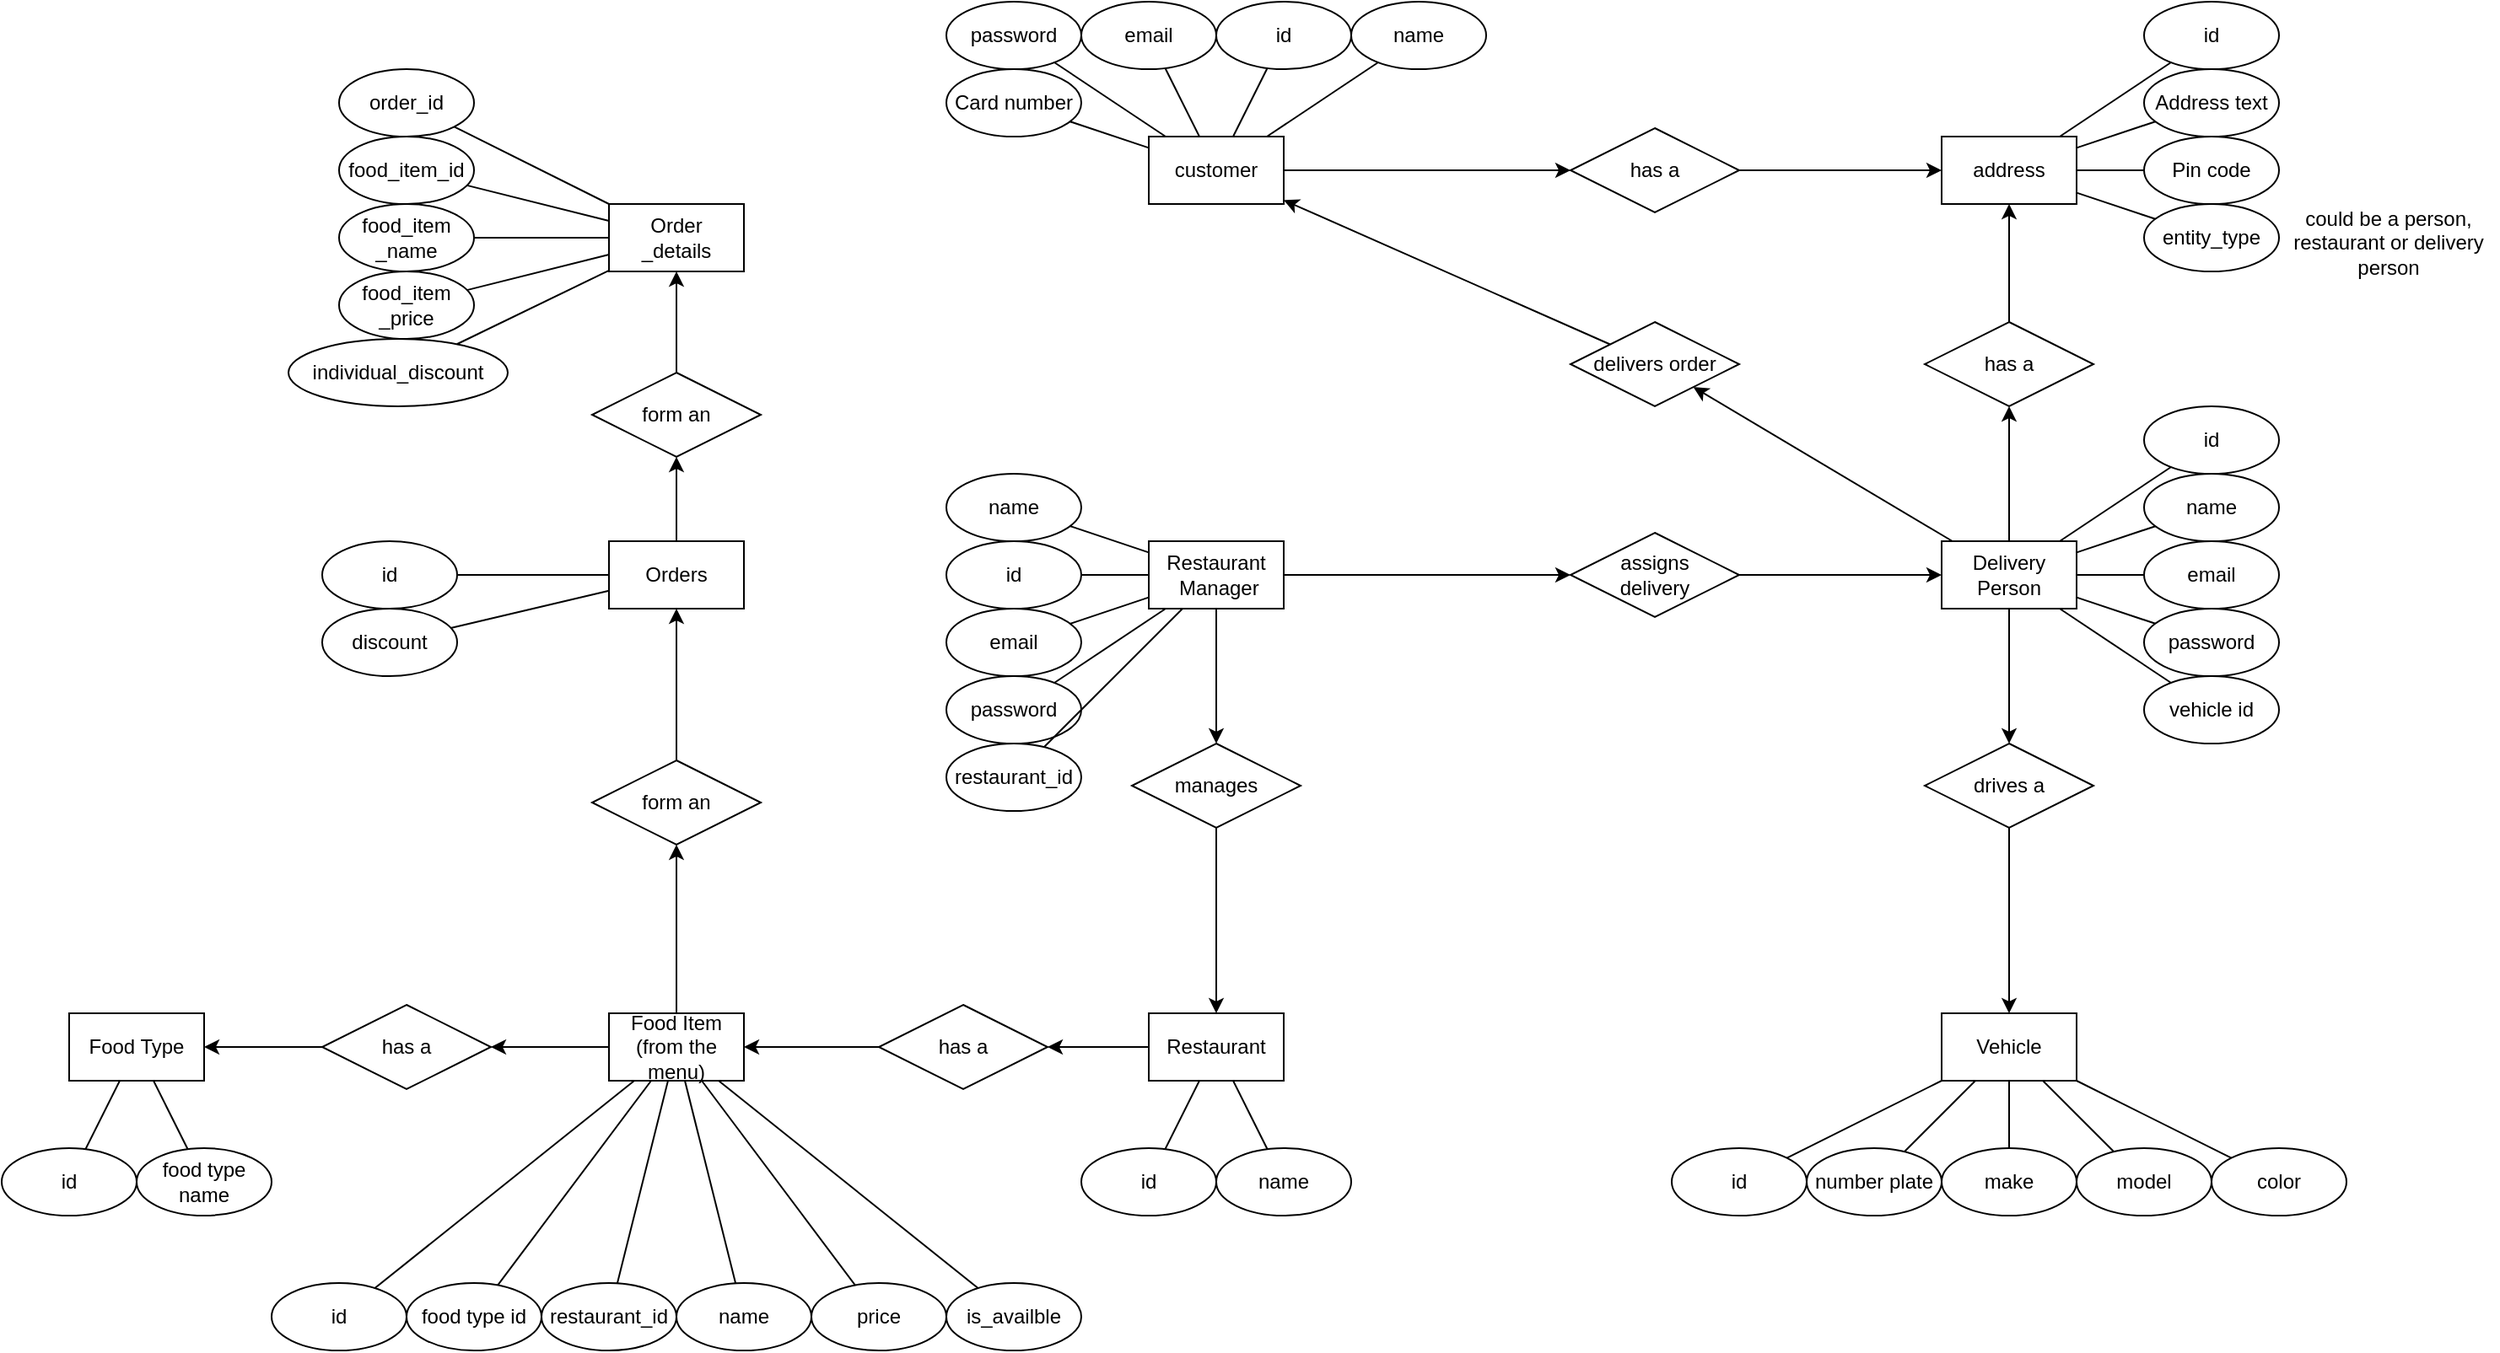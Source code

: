 <mxfile version="15.9.5" type="github">
  <diagram id="fd4n77I02KMqg5OLKuqp" name="Page-1">
    <mxGraphModel dx="2737" dy="975" grid="1" gridSize="10" guides="1" tooltips="1" connect="1" arrows="1" fold="1" page="1" pageScale="1" pageWidth="850" pageHeight="1100" math="0" shadow="0">
      <root>
        <mxCell id="0" />
        <mxCell id="1" parent="0" />
        <mxCell id="MphkFnUnFCBE37njWN6I-1" value="customer" style="rounded=0;whiteSpace=wrap;html=1;" vertex="1" parent="1">
          <mxGeometry x="160" y="80" width="80" height="40" as="geometry" />
        </mxCell>
        <mxCell id="MphkFnUnFCBE37njWN6I-2" value="id" style="ellipse;whiteSpace=wrap;html=1;" vertex="1" parent="1">
          <mxGeometry x="200" width="80" height="40" as="geometry" />
        </mxCell>
        <mxCell id="MphkFnUnFCBE37njWN6I-3" value="email" style="ellipse;whiteSpace=wrap;html=1;" vertex="1" parent="1">
          <mxGeometry x="120" width="80" height="40" as="geometry" />
        </mxCell>
        <mxCell id="MphkFnUnFCBE37njWN6I-4" value="password" style="ellipse;whiteSpace=wrap;html=1;" vertex="1" parent="1">
          <mxGeometry x="40" width="80" height="40" as="geometry" />
        </mxCell>
        <mxCell id="MphkFnUnFCBE37njWN6I-5" value="name" style="ellipse;whiteSpace=wrap;html=1;" vertex="1" parent="1">
          <mxGeometry x="280" width="80" height="40" as="geometry" />
        </mxCell>
        <mxCell id="MphkFnUnFCBE37njWN6I-6" value="address" style="rounded=0;whiteSpace=wrap;html=1;" vertex="1" parent="1">
          <mxGeometry x="630" y="80" width="80" height="40" as="geometry" />
        </mxCell>
        <mxCell id="MphkFnUnFCBE37njWN6I-7" value="" style="endArrow=none;html=1;rounded=0;" edge="1" parent="1" source="MphkFnUnFCBE37njWN6I-4" target="MphkFnUnFCBE37njWN6I-1">
          <mxGeometry width="50" height="50" relative="1" as="geometry">
            <mxPoint x="400" y="250" as="sourcePoint" />
            <mxPoint x="450" y="200" as="targetPoint" />
          </mxGeometry>
        </mxCell>
        <mxCell id="MphkFnUnFCBE37njWN6I-8" value="" style="endArrow=none;html=1;rounded=0;" edge="1" parent="1" source="MphkFnUnFCBE37njWN6I-3" target="MphkFnUnFCBE37njWN6I-1">
          <mxGeometry width="50" height="50" relative="1" as="geometry">
            <mxPoint x="130" y="110" as="sourcePoint" />
            <mxPoint x="170" y="110" as="targetPoint" />
          </mxGeometry>
        </mxCell>
        <mxCell id="MphkFnUnFCBE37njWN6I-9" value="" style="endArrow=none;html=1;rounded=0;" edge="1" parent="1" source="MphkFnUnFCBE37njWN6I-2" target="MphkFnUnFCBE37njWN6I-1">
          <mxGeometry width="50" height="50" relative="1" as="geometry">
            <mxPoint x="123.538" y="80.9" as="sourcePoint" />
            <mxPoint x="170" y="96.667" as="targetPoint" />
          </mxGeometry>
        </mxCell>
        <mxCell id="MphkFnUnFCBE37njWN6I-10" value="" style="endArrow=none;html=1;rounded=0;" edge="1" parent="1" source="MphkFnUnFCBE37njWN6I-5" target="MphkFnUnFCBE37njWN6I-1">
          <mxGeometry width="50" height="50" relative="1" as="geometry">
            <mxPoint x="114.0" y="46.0" as="sourcePoint" />
            <mxPoint x="180" y="90" as="targetPoint" />
          </mxGeometry>
        </mxCell>
        <mxCell id="MphkFnUnFCBE37njWN6I-11" value="" style="endArrow=classic;html=1;rounded=0;endFill=1;" edge="1" parent="1" source="MphkFnUnFCBE37njWN6I-1" target="MphkFnUnFCBE37njWN6I-12">
          <mxGeometry width="50" height="50" relative="1" as="geometry">
            <mxPoint x="400" y="250" as="sourcePoint" />
            <mxPoint x="450" y="200" as="targetPoint" />
          </mxGeometry>
        </mxCell>
        <mxCell id="MphkFnUnFCBE37njWN6I-12" value="has a" style="shape=rhombus;perimeter=rhombusPerimeter;whiteSpace=wrap;html=1;align=center;" vertex="1" parent="1">
          <mxGeometry x="410" y="75" width="100" height="50" as="geometry" />
        </mxCell>
        <mxCell id="MphkFnUnFCBE37njWN6I-13" value="" style="endArrow=classic;html=1;rounded=0;endFill=1;" edge="1" parent="1" source="MphkFnUnFCBE37njWN6I-12" target="MphkFnUnFCBE37njWN6I-6">
          <mxGeometry relative="1" as="geometry">
            <mxPoint x="440" y="230" as="sourcePoint" />
            <mxPoint x="600" y="230" as="targetPoint" />
          </mxGeometry>
        </mxCell>
        <mxCell id="MphkFnUnFCBE37njWN6I-14" value="id" style="ellipse;whiteSpace=wrap;html=1;align=center;" vertex="1" parent="1">
          <mxGeometry x="750" width="80" height="40" as="geometry" />
        </mxCell>
        <mxCell id="MphkFnUnFCBE37njWN6I-16" value="Address text" style="ellipse;whiteSpace=wrap;html=1;align=center;" vertex="1" parent="1">
          <mxGeometry x="750" y="40" width="80" height="40" as="geometry" />
        </mxCell>
        <mxCell id="MphkFnUnFCBE37njWN6I-17" value="Pin code" style="ellipse;whiteSpace=wrap;html=1;align=center;" vertex="1" parent="1">
          <mxGeometry x="750" y="80" width="80" height="40" as="geometry" />
        </mxCell>
        <mxCell id="MphkFnUnFCBE37njWN6I-19" value="Card number" style="ellipse;whiteSpace=wrap;html=1;align=center;" vertex="1" parent="1">
          <mxGeometry x="40" y="40" width="80" height="40" as="geometry" />
        </mxCell>
        <mxCell id="MphkFnUnFCBE37njWN6I-20" value="" style="endArrow=none;html=1;rounded=0;" edge="1" parent="1" source="MphkFnUnFCBE37njWN6I-6" target="MphkFnUnFCBE37njWN6I-14">
          <mxGeometry relative="1" as="geometry">
            <mxPoint x="560" y="200" as="sourcePoint" />
            <mxPoint x="720" y="200" as="targetPoint" />
          </mxGeometry>
        </mxCell>
        <mxCell id="MphkFnUnFCBE37njWN6I-22" value="" style="endArrow=none;html=1;rounded=0;" edge="1" parent="1" source="MphkFnUnFCBE37njWN6I-6" target="MphkFnUnFCBE37njWN6I-16">
          <mxGeometry relative="1" as="geometry">
            <mxPoint x="700" y="100" as="sourcePoint" />
            <mxPoint x="720.299" y="59.403" as="targetPoint" />
          </mxGeometry>
        </mxCell>
        <mxCell id="MphkFnUnFCBE37njWN6I-23" value="" style="endArrow=none;html=1;rounded=0;" edge="1" parent="1" source="MphkFnUnFCBE37njWN6I-6" target="MphkFnUnFCBE37njWN6I-17">
          <mxGeometry relative="1" as="geometry">
            <mxPoint x="710" y="110" as="sourcePoint" />
            <mxPoint x="730.299" y="69.403" as="targetPoint" />
          </mxGeometry>
        </mxCell>
        <mxCell id="MphkFnUnFCBE37njWN6I-25" value="" style="endArrow=none;html=1;rounded=0;" edge="1" parent="1" source="MphkFnUnFCBE37njWN6I-1" target="MphkFnUnFCBE37njWN6I-19">
          <mxGeometry relative="1" as="geometry">
            <mxPoint x="350" y="140" as="sourcePoint" />
            <mxPoint x="510" y="140" as="targetPoint" />
          </mxGeometry>
        </mxCell>
        <mxCell id="MphkFnUnFCBE37njWN6I-26" value="&lt;div&gt;Restaurant&lt;/div&gt;&amp;nbsp;Manager" style="rounded=0;whiteSpace=wrap;html=1;" vertex="1" parent="1">
          <mxGeometry x="160" y="320" width="80" height="40" as="geometry" />
        </mxCell>
        <mxCell id="MphkFnUnFCBE37njWN6I-28" value="Delivery Person" style="rounded=0;whiteSpace=wrap;html=1;" vertex="1" parent="1">
          <mxGeometry x="630" y="320" width="80" height="40" as="geometry" />
        </mxCell>
        <mxCell id="MphkFnUnFCBE37njWN6I-29" value="" style="endArrow=classic;html=1;rounded=0;endFill=1;" edge="1" parent="1" target="MphkFnUnFCBE37njWN6I-30" source="MphkFnUnFCBE37njWN6I-26">
          <mxGeometry width="50" height="50" relative="1" as="geometry">
            <mxPoint x="240" y="290" as="sourcePoint" />
            <mxPoint x="450" y="390" as="targetPoint" />
          </mxGeometry>
        </mxCell>
        <mxCell id="MphkFnUnFCBE37njWN6I-30" value="&lt;div&gt;assigns&lt;/div&gt;&lt;div&gt;delivery&lt;/div&gt;" style="shape=rhombus;perimeter=rhombusPerimeter;whiteSpace=wrap;html=1;align=center;" vertex="1" parent="1">
          <mxGeometry x="410" y="315" width="100" height="50" as="geometry" />
        </mxCell>
        <mxCell id="MphkFnUnFCBE37njWN6I-31" value="" style="endArrow=classic;html=1;rounded=0;endFill=1;" edge="1" parent="1" source="MphkFnUnFCBE37njWN6I-30" target="MphkFnUnFCBE37njWN6I-28">
          <mxGeometry relative="1" as="geometry">
            <mxPoint x="440" y="420" as="sourcePoint" />
            <mxPoint x="580" y="290" as="targetPoint" />
          </mxGeometry>
        </mxCell>
        <mxCell id="MphkFnUnFCBE37njWN6I-32" value="" style="endArrow=none;html=1;rounded=0;startArrow=classic;startFill=1;" edge="1" parent="1" target="MphkFnUnFCBE37njWN6I-33" source="MphkFnUnFCBE37njWN6I-1">
          <mxGeometry width="50" height="50" relative="1" as="geometry">
            <mxPoint x="240" y="175" as="sourcePoint" />
            <mxPoint x="450" y="275" as="targetPoint" />
          </mxGeometry>
        </mxCell>
        <mxCell id="MphkFnUnFCBE37njWN6I-33" value="delivers order" style="shape=rhombus;perimeter=rhombusPerimeter;whiteSpace=wrap;html=1;align=center;" vertex="1" parent="1">
          <mxGeometry x="410" y="190" width="100" height="50" as="geometry" />
        </mxCell>
        <mxCell id="MphkFnUnFCBE37njWN6I-34" value="" style="endArrow=none;html=1;rounded=0;startArrow=classic;startFill=1;" edge="1" parent="1" source="MphkFnUnFCBE37njWN6I-33" target="MphkFnUnFCBE37njWN6I-28">
          <mxGeometry relative="1" as="geometry">
            <mxPoint x="440" y="335" as="sourcePoint" />
            <mxPoint x="580" y="205" as="targetPoint" />
          </mxGeometry>
        </mxCell>
        <mxCell id="MphkFnUnFCBE37njWN6I-35" value="id" style="ellipse;whiteSpace=wrap;html=1;align=center;" vertex="1" parent="1">
          <mxGeometry x="750" y="240" width="80" height="40" as="geometry" />
        </mxCell>
        <mxCell id="MphkFnUnFCBE37njWN6I-36" value="name" style="ellipse;whiteSpace=wrap;html=1;align=center;" vertex="1" parent="1">
          <mxGeometry x="750" y="280" width="80" height="40" as="geometry" />
        </mxCell>
        <mxCell id="MphkFnUnFCBE37njWN6I-39" value="" style="endArrow=none;html=1;rounded=0;" edge="1" parent="1" source="MphkFnUnFCBE37njWN6I-28" target="MphkFnUnFCBE37njWN6I-35">
          <mxGeometry relative="1" as="geometry">
            <mxPoint x="580" y="220" as="sourcePoint" />
            <mxPoint x="740" y="220" as="targetPoint" />
          </mxGeometry>
        </mxCell>
        <mxCell id="MphkFnUnFCBE37njWN6I-40" value="" style="endArrow=none;html=1;rounded=0;" edge="1" parent="1" source="MphkFnUnFCBE37njWN6I-28" target="MphkFnUnFCBE37njWN6I-36">
          <mxGeometry relative="1" as="geometry">
            <mxPoint x="720" y="333.333" as="sourcePoint" />
            <mxPoint x="765.449" y="320.077" as="targetPoint" />
          </mxGeometry>
        </mxCell>
        <mxCell id="MphkFnUnFCBE37njWN6I-42" value="email" style="ellipse;whiteSpace=wrap;html=1;align=center;" vertex="1" parent="1">
          <mxGeometry x="750" y="320" width="80" height="40" as="geometry" />
        </mxCell>
        <mxCell id="MphkFnUnFCBE37njWN6I-43" value="password" style="ellipse;whiteSpace=wrap;html=1;align=center;" vertex="1" parent="1">
          <mxGeometry x="750" y="360" width="80" height="40" as="geometry" />
        </mxCell>
        <mxCell id="MphkFnUnFCBE37njWN6I-44" value="vehicle id" style="ellipse;whiteSpace=wrap;html=1;align=center;" vertex="1" parent="1">
          <mxGeometry x="750" y="400" width="80" height="40" as="geometry" />
        </mxCell>
        <mxCell id="MphkFnUnFCBE37njWN6I-45" value="" style="endArrow=none;html=1;rounded=0;" edge="1" parent="1" source="MphkFnUnFCBE37njWN6I-28" target="MphkFnUnFCBE37njWN6I-42">
          <mxGeometry relative="1" as="geometry">
            <mxPoint x="660" y="360" as="sourcePoint" />
            <mxPoint x="820" y="360" as="targetPoint" />
          </mxGeometry>
        </mxCell>
        <mxCell id="MphkFnUnFCBE37njWN6I-46" value="" style="endArrow=none;html=1;rounded=0;" edge="1" parent="1" source="MphkFnUnFCBE37njWN6I-28" target="MphkFnUnFCBE37njWN6I-43">
          <mxGeometry relative="1" as="geometry">
            <mxPoint x="660" y="360" as="sourcePoint" />
            <mxPoint x="820" y="360" as="targetPoint" />
          </mxGeometry>
        </mxCell>
        <mxCell id="MphkFnUnFCBE37njWN6I-47" value="" style="endArrow=none;html=1;rounded=0;" edge="1" parent="1" source="MphkFnUnFCBE37njWN6I-28" target="MphkFnUnFCBE37njWN6I-44">
          <mxGeometry relative="1" as="geometry">
            <mxPoint x="660" y="360" as="sourcePoint" />
            <mxPoint x="820" y="360" as="targetPoint" />
          </mxGeometry>
        </mxCell>
        <mxCell id="MphkFnUnFCBE37njWN6I-49" value="" style="endArrow=none;html=1;rounded=0;startArrow=classic;startFill=1;" edge="1" parent="1" target="MphkFnUnFCBE37njWN6I-50">
          <mxGeometry width="50" height="50" relative="1" as="geometry">
            <mxPoint x="670" y="600" as="sourcePoint" />
            <mxPoint x="770" y="575" as="targetPoint" />
          </mxGeometry>
        </mxCell>
        <mxCell id="MphkFnUnFCBE37njWN6I-50" value="drives a" style="shape=rhombus;perimeter=rhombusPerimeter;whiteSpace=wrap;html=1;align=center;" vertex="1" parent="1">
          <mxGeometry x="620" y="440" width="100" height="50" as="geometry" />
        </mxCell>
        <mxCell id="MphkFnUnFCBE37njWN6I-51" value="" style="endArrow=none;html=1;rounded=0;startArrow=classic;startFill=1;" edge="1" parent="1" source="MphkFnUnFCBE37njWN6I-50" target="MphkFnUnFCBE37njWN6I-28">
          <mxGeometry relative="1" as="geometry">
            <mxPoint x="660" y="605" as="sourcePoint" />
            <mxPoint x="766.314" y="370" as="targetPoint" />
          </mxGeometry>
        </mxCell>
        <mxCell id="MphkFnUnFCBE37njWN6I-52" value="Vehicle" style="rounded=0;whiteSpace=wrap;html=1;" vertex="1" parent="1">
          <mxGeometry x="630" y="600" width="80" height="40" as="geometry" />
        </mxCell>
        <mxCell id="MphkFnUnFCBE37njWN6I-53" value="" style="endArrow=classic;html=1;rounded=0;endFill=1;" edge="1" parent="1" target="MphkFnUnFCBE37njWN6I-54" source="MphkFnUnFCBE37njWN6I-28">
          <mxGeometry width="50" height="50" relative="1" as="geometry">
            <mxPoint x="493.333" y="315" as="sourcePoint" />
            <mxPoint x="760" y="305" as="targetPoint" />
          </mxGeometry>
        </mxCell>
        <mxCell id="MphkFnUnFCBE37njWN6I-54" value="&lt;div&gt;has a&lt;/div&gt;" style="shape=rhombus;perimeter=rhombusPerimeter;whiteSpace=wrap;html=1;align=center;" vertex="1" parent="1">
          <mxGeometry x="620" y="190" width="100" height="50" as="geometry" />
        </mxCell>
        <mxCell id="MphkFnUnFCBE37njWN6I-55" value="" style="endArrow=classic;html=1;rounded=0;endFill=1;" edge="1" parent="1" source="MphkFnUnFCBE37njWN6I-54" target="MphkFnUnFCBE37njWN6I-6">
          <mxGeometry relative="1" as="geometry">
            <mxPoint x="650" y="335" as="sourcePoint" />
            <mxPoint x="493.333" y="115" as="targetPoint" />
          </mxGeometry>
        </mxCell>
        <mxCell id="MphkFnUnFCBE37njWN6I-57" value="id" style="ellipse;whiteSpace=wrap;html=1;align=center;" vertex="1" parent="1">
          <mxGeometry x="470" y="680" width="80" height="40" as="geometry" />
        </mxCell>
        <mxCell id="MphkFnUnFCBE37njWN6I-58" value="number plate" style="ellipse;whiteSpace=wrap;html=1;align=center;" vertex="1" parent="1">
          <mxGeometry x="550" y="680" width="80" height="40" as="geometry" />
        </mxCell>
        <mxCell id="MphkFnUnFCBE37njWN6I-59" value="make" style="ellipse;whiteSpace=wrap;html=1;align=center;" vertex="1" parent="1">
          <mxGeometry x="630" y="680" width="80" height="40" as="geometry" />
        </mxCell>
        <mxCell id="MphkFnUnFCBE37njWN6I-62" value="model" style="ellipse;whiteSpace=wrap;html=1;align=center;" vertex="1" parent="1">
          <mxGeometry x="710" y="680" width="80" height="40" as="geometry" />
        </mxCell>
        <mxCell id="MphkFnUnFCBE37njWN6I-63" value="color" style="ellipse;whiteSpace=wrap;html=1;align=center;" vertex="1" parent="1">
          <mxGeometry x="790" y="680" width="80" height="40" as="geometry" />
        </mxCell>
        <mxCell id="MphkFnUnFCBE37njWN6I-64" value="" style="endArrow=none;html=1;rounded=0;" edge="1" parent="1" source="MphkFnUnFCBE37njWN6I-52" target="MphkFnUnFCBE37njWN6I-57">
          <mxGeometry relative="1" as="geometry">
            <mxPoint x="630" y="600" as="sourcePoint" />
            <mxPoint x="790" y="600" as="targetPoint" />
          </mxGeometry>
        </mxCell>
        <mxCell id="MphkFnUnFCBE37njWN6I-67" value="" style="endArrow=none;html=1;rounded=0;" edge="1" parent="1" source="MphkFnUnFCBE37njWN6I-52" target="MphkFnUnFCBE37njWN6I-58">
          <mxGeometry relative="1" as="geometry">
            <mxPoint x="680" y="600" as="sourcePoint" />
            <mxPoint x="840" y="600" as="targetPoint" />
          </mxGeometry>
        </mxCell>
        <mxCell id="MphkFnUnFCBE37njWN6I-68" value="" style="endArrow=none;html=1;rounded=0;" edge="1" parent="1" source="MphkFnUnFCBE37njWN6I-52" target="MphkFnUnFCBE37njWN6I-59">
          <mxGeometry relative="1" as="geometry">
            <mxPoint x="680" y="600" as="sourcePoint" />
            <mxPoint x="840" y="600" as="targetPoint" />
          </mxGeometry>
        </mxCell>
        <mxCell id="MphkFnUnFCBE37njWN6I-69" value="" style="endArrow=none;html=1;rounded=0;" edge="1" parent="1" source="MphkFnUnFCBE37njWN6I-52" target="MphkFnUnFCBE37njWN6I-62">
          <mxGeometry relative="1" as="geometry">
            <mxPoint x="680" y="600" as="sourcePoint" />
            <mxPoint x="840" y="600" as="targetPoint" />
          </mxGeometry>
        </mxCell>
        <mxCell id="MphkFnUnFCBE37njWN6I-70" value="" style="endArrow=none;html=1;rounded=0;" edge="1" parent="1" source="MphkFnUnFCBE37njWN6I-52" target="MphkFnUnFCBE37njWN6I-63">
          <mxGeometry relative="1" as="geometry">
            <mxPoint x="680" y="600" as="sourcePoint" />
            <mxPoint x="840" y="600" as="targetPoint" />
          </mxGeometry>
        </mxCell>
        <mxCell id="MphkFnUnFCBE37njWN6I-71" value="Food Item (from the menu)" style="rounded=0;whiteSpace=wrap;html=1;" vertex="1" parent="1">
          <mxGeometry x="-160" y="600" width="80" height="40" as="geometry" />
        </mxCell>
        <mxCell id="MphkFnUnFCBE37njWN6I-73" value="&lt;div&gt;Orders&lt;/div&gt;" style="rounded=0;whiteSpace=wrap;html=1;" vertex="1" parent="1">
          <mxGeometry x="-160" y="320" width="80" height="40" as="geometry" />
        </mxCell>
        <mxCell id="MphkFnUnFCBE37njWN6I-74" value="" style="endArrow=none;html=1;rounded=0;startArrow=classic;startFill=1;" edge="1" parent="1" target="MphkFnUnFCBE37njWN6I-75" source="MphkFnUnFCBE37njWN6I-94">
          <mxGeometry width="50" height="50" relative="1" as="geometry">
            <mxPoint x="200" y="560" as="sourcePoint" />
            <mxPoint x="300" y="605" as="targetPoint" />
          </mxGeometry>
        </mxCell>
        <mxCell id="MphkFnUnFCBE37njWN6I-75" value="manages" style="shape=rhombus;perimeter=rhombusPerimeter;whiteSpace=wrap;html=1;align=center;" vertex="1" parent="1">
          <mxGeometry x="150" y="440" width="100" height="50" as="geometry" />
        </mxCell>
        <mxCell id="MphkFnUnFCBE37njWN6I-76" value="" style="endArrow=none;html=1;rounded=0;startArrow=classic;startFill=1;" edge="1" parent="1" source="MphkFnUnFCBE37njWN6I-75" target="MphkFnUnFCBE37njWN6I-26">
          <mxGeometry relative="1" as="geometry">
            <mxPoint x="190" y="635" as="sourcePoint" />
            <mxPoint x="200" y="370" as="targetPoint" />
          </mxGeometry>
        </mxCell>
        <mxCell id="MphkFnUnFCBE37njWN6I-77" value="entity_type" style="ellipse;whiteSpace=wrap;html=1;align=center;" vertex="1" parent="1">
          <mxGeometry x="750" y="120" width="80" height="40" as="geometry" />
        </mxCell>
        <mxCell id="MphkFnUnFCBE37njWN6I-78" value="&lt;div&gt;could be a person, restaurant or delivery person&lt;br&gt;&lt;/div&gt;" style="text;html=1;strokeColor=none;fillColor=none;align=center;verticalAlign=middle;whiteSpace=wrap;rounded=0;" vertex="1" parent="1">
          <mxGeometry x="830" y="125" width="130" height="35" as="geometry" />
        </mxCell>
        <mxCell id="MphkFnUnFCBE37njWN6I-79" value="" style="endArrow=none;html=1;rounded=0;" edge="1" parent="1" source="MphkFnUnFCBE37njWN6I-6" target="MphkFnUnFCBE37njWN6I-77">
          <mxGeometry relative="1" as="geometry">
            <mxPoint x="710" y="120" as="sourcePoint" />
            <mxPoint x="870" y="120" as="targetPoint" />
          </mxGeometry>
        </mxCell>
        <mxCell id="MphkFnUnFCBE37njWN6I-80" value="id" style="ellipse;whiteSpace=wrap;html=1;" vertex="1" parent="1">
          <mxGeometry x="40" y="320" width="80" height="40" as="geometry" />
        </mxCell>
        <mxCell id="MphkFnUnFCBE37njWN6I-81" value="email" style="ellipse;whiteSpace=wrap;html=1;" vertex="1" parent="1">
          <mxGeometry x="40" y="360" width="80" height="40" as="geometry" />
        </mxCell>
        <mxCell id="MphkFnUnFCBE37njWN6I-82" value="password" style="ellipse;whiteSpace=wrap;html=1;" vertex="1" parent="1">
          <mxGeometry x="40" y="400" width="80" height="40" as="geometry" />
        </mxCell>
        <mxCell id="MphkFnUnFCBE37njWN6I-83" value="name" style="ellipse;whiteSpace=wrap;html=1;" vertex="1" parent="1">
          <mxGeometry x="40" y="280" width="80" height="40" as="geometry" />
        </mxCell>
        <mxCell id="MphkFnUnFCBE37njWN6I-84" value="" style="endArrow=none;html=1;rounded=0;" edge="1" parent="1" source="MphkFnUnFCBE37njWN6I-82" target="MphkFnUnFCBE37njWN6I-26">
          <mxGeometry relative="1" as="geometry">
            <mxPoint x="290" y="220" as="sourcePoint" />
            <mxPoint x="450" y="220" as="targetPoint" />
          </mxGeometry>
        </mxCell>
        <mxCell id="MphkFnUnFCBE37njWN6I-85" value="" style="endArrow=none;html=1;rounded=0;" edge="1" parent="1" source="MphkFnUnFCBE37njWN6I-81" target="MphkFnUnFCBE37njWN6I-26">
          <mxGeometry relative="1" as="geometry">
            <mxPoint x="290" y="220" as="sourcePoint" />
            <mxPoint x="450" y="220" as="targetPoint" />
          </mxGeometry>
        </mxCell>
        <mxCell id="MphkFnUnFCBE37njWN6I-86" value="" style="endArrow=none;html=1;rounded=0;" edge="1" parent="1" source="MphkFnUnFCBE37njWN6I-80" target="MphkFnUnFCBE37njWN6I-26">
          <mxGeometry relative="1" as="geometry">
            <mxPoint x="290" y="220" as="sourcePoint" />
            <mxPoint x="450" y="220" as="targetPoint" />
          </mxGeometry>
        </mxCell>
        <mxCell id="MphkFnUnFCBE37njWN6I-87" value="" style="endArrow=none;html=1;rounded=0;" edge="1" parent="1" source="MphkFnUnFCBE37njWN6I-83" target="MphkFnUnFCBE37njWN6I-26">
          <mxGeometry relative="1" as="geometry">
            <mxPoint x="290" y="220" as="sourcePoint" />
            <mxPoint x="450" y="220" as="targetPoint" />
          </mxGeometry>
        </mxCell>
        <mxCell id="MphkFnUnFCBE37njWN6I-89" value="food type id" style="ellipse;whiteSpace=wrap;html=1;align=center;" vertex="1" parent="1">
          <mxGeometry x="-280" y="760" width="80" height="40" as="geometry" />
        </mxCell>
        <mxCell id="MphkFnUnFCBE37njWN6I-90" value="id" style="ellipse;whiteSpace=wrap;html=1;align=center;" vertex="1" parent="1">
          <mxGeometry x="-360" y="760" width="80" height="40" as="geometry" />
        </mxCell>
        <mxCell id="MphkFnUnFCBE37njWN6I-91" value="restaurant_id" style="ellipse;whiteSpace=wrap;html=1;" vertex="1" parent="1">
          <mxGeometry x="40" y="440" width="80" height="40" as="geometry" />
        </mxCell>
        <mxCell id="MphkFnUnFCBE37njWN6I-92" value="" style="endArrow=none;html=1;rounded=0;" edge="1" parent="1" source="MphkFnUnFCBE37njWN6I-91" target="MphkFnUnFCBE37njWN6I-26">
          <mxGeometry relative="1" as="geometry">
            <mxPoint x="20" y="430" as="sourcePoint" />
            <mxPoint x="180" y="430" as="targetPoint" />
          </mxGeometry>
        </mxCell>
        <mxCell id="MphkFnUnFCBE37njWN6I-93" value="restaurant_id" style="ellipse;whiteSpace=wrap;html=1;align=center;" vertex="1" parent="1">
          <mxGeometry x="-200" y="760" width="80" height="40" as="geometry" />
        </mxCell>
        <mxCell id="MphkFnUnFCBE37njWN6I-94" value="Restaurant" style="rounded=0;whiteSpace=wrap;html=1;" vertex="1" parent="1">
          <mxGeometry x="160" y="600" width="80" height="40" as="geometry" />
        </mxCell>
        <mxCell id="MphkFnUnFCBE37njWN6I-96" value="" style="endArrow=none;html=1;rounded=0;startArrow=classic;startFill=1;" edge="1" parent="1" target="MphkFnUnFCBE37njWN6I-97" source="MphkFnUnFCBE37njWN6I-71">
          <mxGeometry width="50" height="50" relative="1" as="geometry">
            <mxPoint x="340" y="630" as="sourcePoint" />
            <mxPoint x="440" y="635" as="targetPoint" />
          </mxGeometry>
        </mxCell>
        <mxCell id="MphkFnUnFCBE37njWN6I-97" value="has a" style="shape=rhombus;perimeter=rhombusPerimeter;whiteSpace=wrap;html=1;align=center;" vertex="1" parent="1">
          <mxGeometry y="595" width="100" height="50" as="geometry" />
        </mxCell>
        <mxCell id="MphkFnUnFCBE37njWN6I-98" value="" style="endArrow=none;html=1;rounded=0;startArrow=classic;startFill=1;" edge="1" parent="1" source="MphkFnUnFCBE37njWN6I-97" target="MphkFnUnFCBE37njWN6I-94">
          <mxGeometry relative="1" as="geometry">
            <mxPoint x="80" y="665" as="sourcePoint" />
            <mxPoint x="170" y="680" as="targetPoint" />
          </mxGeometry>
        </mxCell>
        <mxCell id="MphkFnUnFCBE37njWN6I-99" value="id" style="ellipse;whiteSpace=wrap;html=1;align=center;" vertex="1" parent="1">
          <mxGeometry x="120" y="680" width="80" height="40" as="geometry" />
        </mxCell>
        <mxCell id="MphkFnUnFCBE37njWN6I-100" value="name" style="ellipse;whiteSpace=wrap;html=1;align=center;" vertex="1" parent="1">
          <mxGeometry x="200" y="680" width="80" height="40" as="geometry" />
        </mxCell>
        <mxCell id="MphkFnUnFCBE37njWN6I-102" value="Food Type" style="rounded=0;whiteSpace=wrap;html=1;" vertex="1" parent="1">
          <mxGeometry x="-480" y="600" width="80" height="40" as="geometry" />
        </mxCell>
        <mxCell id="MphkFnUnFCBE37njWN6I-103" value="food type name" style="ellipse;whiteSpace=wrap;html=1;align=center;" vertex="1" parent="1">
          <mxGeometry x="-440" y="680" width="80" height="40" as="geometry" />
        </mxCell>
        <mxCell id="MphkFnUnFCBE37njWN6I-104" value="id" style="ellipse;whiteSpace=wrap;html=1;align=center;" vertex="1" parent="1">
          <mxGeometry x="-520" y="680" width="80" height="40" as="geometry" />
        </mxCell>
        <mxCell id="MphkFnUnFCBE37njWN6I-105" value="" style="endArrow=none;html=1;rounded=0;" edge="1" parent="1" source="MphkFnUnFCBE37njWN6I-102" target="MphkFnUnFCBE37njWN6I-104">
          <mxGeometry relative="1" as="geometry">
            <mxPoint x="-330" y="620" as="sourcePoint" />
            <mxPoint x="-170" y="620" as="targetPoint" />
          </mxGeometry>
        </mxCell>
        <mxCell id="MphkFnUnFCBE37njWN6I-106" value="" style="endArrow=none;html=1;rounded=0;" edge="1" parent="1" source="MphkFnUnFCBE37njWN6I-102" target="MphkFnUnFCBE37njWN6I-103">
          <mxGeometry relative="1" as="geometry">
            <mxPoint x="-330" y="620" as="sourcePoint" />
            <mxPoint x="-170" y="620" as="targetPoint" />
          </mxGeometry>
        </mxCell>
        <mxCell id="MphkFnUnFCBE37njWN6I-108" value="" style="endArrow=none;html=1;rounded=0;" edge="1" parent="1" source="MphkFnUnFCBE37njWN6I-99" target="MphkFnUnFCBE37njWN6I-94">
          <mxGeometry relative="1" as="geometry">
            <mxPoint x="-60" y="580" as="sourcePoint" />
            <mxPoint x="100" y="580" as="targetPoint" />
          </mxGeometry>
        </mxCell>
        <mxCell id="MphkFnUnFCBE37njWN6I-109" value="" style="endArrow=none;html=1;rounded=0;" edge="1" parent="1" source="MphkFnUnFCBE37njWN6I-100" target="MphkFnUnFCBE37njWN6I-94">
          <mxGeometry relative="1" as="geometry">
            <mxPoint x="-60" y="580" as="sourcePoint" />
            <mxPoint x="100" y="580" as="targetPoint" />
          </mxGeometry>
        </mxCell>
        <mxCell id="MphkFnUnFCBE37njWN6I-111" value="name" style="ellipse;whiteSpace=wrap;html=1;align=center;" vertex="1" parent="1">
          <mxGeometry x="-120" y="760" width="80" height="40" as="geometry" />
        </mxCell>
        <mxCell id="MphkFnUnFCBE37njWN6I-112" value="price" style="ellipse;whiteSpace=wrap;html=1;align=center;" vertex="1" parent="1">
          <mxGeometry x="-40" y="760" width="80" height="40" as="geometry" />
        </mxCell>
        <mxCell id="MphkFnUnFCBE37njWN6I-113" value="is_availble" style="ellipse;whiteSpace=wrap;html=1;align=center;" vertex="1" parent="1">
          <mxGeometry x="40" y="760" width="80" height="40" as="geometry" />
        </mxCell>
        <mxCell id="MphkFnUnFCBE37njWN6I-114" value="" style="endArrow=none;html=1;rounded=0;" edge="1" parent="1" source="MphkFnUnFCBE37njWN6I-71" target="MphkFnUnFCBE37njWN6I-90">
          <mxGeometry relative="1" as="geometry">
            <mxPoint x="-120" y="710" as="sourcePoint" />
            <mxPoint x="40" y="710" as="targetPoint" />
          </mxGeometry>
        </mxCell>
        <mxCell id="MphkFnUnFCBE37njWN6I-115" value="" style="endArrow=none;html=1;rounded=0;" edge="1" parent="1" source="MphkFnUnFCBE37njWN6I-71" target="MphkFnUnFCBE37njWN6I-89">
          <mxGeometry relative="1" as="geometry">
            <mxPoint x="-120" y="710" as="sourcePoint" />
            <mxPoint x="40" y="710" as="targetPoint" />
          </mxGeometry>
        </mxCell>
        <mxCell id="MphkFnUnFCBE37njWN6I-116" value="" style="endArrow=none;html=1;rounded=0;" edge="1" parent="1" source="MphkFnUnFCBE37njWN6I-71" target="MphkFnUnFCBE37njWN6I-93">
          <mxGeometry relative="1" as="geometry">
            <mxPoint x="-120" y="710" as="sourcePoint" />
            <mxPoint x="40" y="710" as="targetPoint" />
          </mxGeometry>
        </mxCell>
        <mxCell id="MphkFnUnFCBE37njWN6I-117" value="" style="endArrow=none;html=1;rounded=0;" edge="1" parent="1" source="MphkFnUnFCBE37njWN6I-71" target="MphkFnUnFCBE37njWN6I-111">
          <mxGeometry relative="1" as="geometry">
            <mxPoint x="-120" y="710" as="sourcePoint" />
            <mxPoint x="40" y="710" as="targetPoint" />
          </mxGeometry>
        </mxCell>
        <mxCell id="MphkFnUnFCBE37njWN6I-118" value="" style="endArrow=none;html=1;rounded=0;" edge="1" parent="1" source="MphkFnUnFCBE37njWN6I-71" target="MphkFnUnFCBE37njWN6I-112">
          <mxGeometry relative="1" as="geometry">
            <mxPoint x="-120" y="710" as="sourcePoint" />
            <mxPoint x="40" y="710" as="targetPoint" />
          </mxGeometry>
        </mxCell>
        <mxCell id="MphkFnUnFCBE37njWN6I-119" value="" style="endArrow=none;html=1;rounded=0;" edge="1" parent="1" source="MphkFnUnFCBE37njWN6I-71" target="MphkFnUnFCBE37njWN6I-113">
          <mxGeometry relative="1" as="geometry">
            <mxPoint x="-120" y="710" as="sourcePoint" />
            <mxPoint x="40" y="710" as="targetPoint" />
          </mxGeometry>
        </mxCell>
        <mxCell id="MphkFnUnFCBE37njWN6I-120" value="" style="endArrow=none;html=1;rounded=0;startArrow=classic;startFill=1;" edge="1" parent="1" target="MphkFnUnFCBE37njWN6I-121" source="MphkFnUnFCBE37njWN6I-102">
          <mxGeometry width="50" height="50" relative="1" as="geometry">
            <mxPoint x="-390" y="620" as="sourcePoint" />
            <mxPoint x="130" y="635" as="targetPoint" />
          </mxGeometry>
        </mxCell>
        <mxCell id="MphkFnUnFCBE37njWN6I-121" value="has a" style="shape=rhombus;perimeter=rhombusPerimeter;whiteSpace=wrap;html=1;align=center;" vertex="1" parent="1">
          <mxGeometry x="-330" y="595" width="100" height="50" as="geometry" />
        </mxCell>
        <mxCell id="MphkFnUnFCBE37njWN6I-122" value="" style="endArrow=none;html=1;rounded=0;startArrow=classic;startFill=1;" edge="1" parent="1" source="MphkFnUnFCBE37njWN6I-121" target="MphkFnUnFCBE37njWN6I-71">
          <mxGeometry relative="1" as="geometry">
            <mxPoint x="-230" y="665" as="sourcePoint" />
            <mxPoint x="-150" y="620" as="targetPoint" />
          </mxGeometry>
        </mxCell>
        <mxCell id="MphkFnUnFCBE37njWN6I-124" value="" style="endArrow=none;html=1;rounded=0;startArrow=classic;startFill=1;" edge="1" parent="1" target="MphkFnUnFCBE37njWN6I-125" source="MphkFnUnFCBE37njWN6I-73">
          <mxGeometry width="50" height="50" relative="1" as="geometry">
            <mxPoint x="-250" y="465" as="sourcePoint" />
            <mxPoint x="263" y="480" as="targetPoint" />
          </mxGeometry>
        </mxCell>
        <mxCell id="MphkFnUnFCBE37njWN6I-125" value="form an" style="shape=rhombus;perimeter=rhombusPerimeter;whiteSpace=wrap;html=1;align=center;" vertex="1" parent="1">
          <mxGeometry x="-170" y="450" width="100" height="50" as="geometry" />
        </mxCell>
        <mxCell id="MphkFnUnFCBE37njWN6I-126" value="" style="endArrow=none;html=1;rounded=0;startArrow=classic;startFill=1;" edge="1" parent="1" source="MphkFnUnFCBE37njWN6I-125" target="MphkFnUnFCBE37njWN6I-71">
          <mxGeometry relative="1" as="geometry">
            <mxPoint x="-97" y="510" as="sourcePoint" />
            <mxPoint x="-60" y="560" as="targetPoint" />
          </mxGeometry>
        </mxCell>
        <mxCell id="MphkFnUnFCBE37njWN6I-127" value="id" style="ellipse;whiteSpace=wrap;html=1;" vertex="1" parent="1">
          <mxGeometry x="-330" y="320" width="80" height="40" as="geometry" />
        </mxCell>
        <mxCell id="MphkFnUnFCBE37njWN6I-131" value="discount" style="ellipse;whiteSpace=wrap;html=1;" vertex="1" parent="1">
          <mxGeometry x="-330" y="360" width="80" height="40" as="geometry" />
        </mxCell>
        <mxCell id="MphkFnUnFCBE37njWN6I-132" value="" style="endArrow=none;html=1;rounded=0;" edge="1" parent="1" source="MphkFnUnFCBE37njWN6I-127" target="MphkFnUnFCBE37njWN6I-73">
          <mxGeometry relative="1" as="geometry">
            <mxPoint x="-170" y="380" as="sourcePoint" />
            <mxPoint x="-10" y="380" as="targetPoint" />
          </mxGeometry>
        </mxCell>
        <mxCell id="MphkFnUnFCBE37njWN6I-136" value="" style="endArrow=none;html=1;rounded=0;" edge="1" parent="1" source="MphkFnUnFCBE37njWN6I-131" target="MphkFnUnFCBE37njWN6I-73">
          <mxGeometry relative="1" as="geometry">
            <mxPoint x="-170" y="380" as="sourcePoint" />
            <mxPoint x="-10" y="380" as="targetPoint" />
          </mxGeometry>
        </mxCell>
        <mxCell id="MphkFnUnFCBE37njWN6I-140" value="&lt;div&gt;Order&lt;/div&gt;_details" style="rounded=0;whiteSpace=wrap;html=1;" vertex="1" parent="1">
          <mxGeometry x="-160" y="120" width="80" height="40" as="geometry" />
        </mxCell>
        <mxCell id="MphkFnUnFCBE37njWN6I-141" value="food_item_id" style="ellipse;whiteSpace=wrap;html=1;" vertex="1" parent="1">
          <mxGeometry x="-320" y="80" width="80" height="40" as="geometry" />
        </mxCell>
        <mxCell id="MphkFnUnFCBE37njWN6I-142" value="&lt;div&gt;food_item&lt;/div&gt;&lt;div&gt;_name&lt;/div&gt;" style="ellipse;whiteSpace=wrap;html=1;" vertex="1" parent="1">
          <mxGeometry x="-320" y="120" width="80" height="40" as="geometry" />
        </mxCell>
        <mxCell id="MphkFnUnFCBE37njWN6I-143" value="&lt;div&gt;food_item&lt;/div&gt;&lt;div&gt;_price&lt;br&gt;&lt;/div&gt;" style="ellipse;whiteSpace=wrap;html=1;" vertex="1" parent="1">
          <mxGeometry x="-320" y="160" width="80" height="40" as="geometry" />
        </mxCell>
        <mxCell id="MphkFnUnFCBE37njWN6I-144" value="" style="endArrow=none;html=1;rounded=0;" edge="1" parent="1" source="MphkFnUnFCBE37njWN6I-141" target="MphkFnUnFCBE37njWN6I-140">
          <mxGeometry relative="1" as="geometry">
            <mxPoint x="-40" y="270" as="sourcePoint" />
            <mxPoint x="120" y="270" as="targetPoint" />
          </mxGeometry>
        </mxCell>
        <mxCell id="MphkFnUnFCBE37njWN6I-145" value="" style="endArrow=none;html=1;rounded=0;" edge="1" parent="1" source="MphkFnUnFCBE37njWN6I-142" target="MphkFnUnFCBE37njWN6I-140">
          <mxGeometry relative="1" as="geometry">
            <mxPoint x="-40" y="270" as="sourcePoint" />
            <mxPoint x="120" y="270" as="targetPoint" />
          </mxGeometry>
        </mxCell>
        <mxCell id="MphkFnUnFCBE37njWN6I-146" value="order_id" style="ellipse;whiteSpace=wrap;html=1;" vertex="1" parent="1">
          <mxGeometry x="-320" y="40" width="80" height="40" as="geometry" />
        </mxCell>
        <mxCell id="MphkFnUnFCBE37njWN6I-148" value="individual_discount" style="ellipse;whiteSpace=wrap;html=1;" vertex="1" parent="1">
          <mxGeometry x="-350" y="200" width="130" height="40" as="geometry" />
        </mxCell>
        <mxCell id="MphkFnUnFCBE37njWN6I-149" value="" style="endArrow=none;html=1;rounded=0;" edge="1" parent="1" source="MphkFnUnFCBE37njWN6I-143" target="MphkFnUnFCBE37njWN6I-140">
          <mxGeometry relative="1" as="geometry">
            <mxPoint x="-40" y="270" as="sourcePoint" />
            <mxPoint x="120" y="270" as="targetPoint" />
          </mxGeometry>
        </mxCell>
        <mxCell id="MphkFnUnFCBE37njWN6I-150" value="" style="endArrow=none;html=1;rounded=0;" edge="1" parent="1" source="MphkFnUnFCBE37njWN6I-148" target="MphkFnUnFCBE37njWN6I-140">
          <mxGeometry relative="1" as="geometry">
            <mxPoint x="-40" y="270" as="sourcePoint" />
            <mxPoint x="120" y="270" as="targetPoint" />
          </mxGeometry>
        </mxCell>
        <mxCell id="MphkFnUnFCBE37njWN6I-151" value="" style="endArrow=none;html=1;rounded=0;" edge="1" parent="1" source="MphkFnUnFCBE37njWN6I-146" target="MphkFnUnFCBE37njWN6I-140">
          <mxGeometry relative="1" as="geometry">
            <mxPoint x="-40" y="270" as="sourcePoint" />
            <mxPoint x="120" y="270" as="targetPoint" />
          </mxGeometry>
        </mxCell>
        <mxCell id="MphkFnUnFCBE37njWN6I-153" value="" style="endArrow=none;html=1;rounded=0;startArrow=classic;startFill=1;" edge="1" parent="1" target="MphkFnUnFCBE37njWN6I-154" source="MphkFnUnFCBE37njWN6I-140">
          <mxGeometry width="50" height="50" relative="1" as="geometry">
            <mxPoint x="-20" y="120" as="sourcePoint" />
            <mxPoint x="363" y="240" as="targetPoint" />
          </mxGeometry>
        </mxCell>
        <mxCell id="MphkFnUnFCBE37njWN6I-154" value="form an" style="shape=rhombus;perimeter=rhombusPerimeter;whiteSpace=wrap;html=1;align=center;" vertex="1" parent="1">
          <mxGeometry x="-170" y="220" width="100" height="50" as="geometry" />
        </mxCell>
        <mxCell id="MphkFnUnFCBE37njWN6I-155" value="" style="endArrow=none;html=1;rounded=0;startArrow=classic;startFill=1;" edge="1" parent="1" source="MphkFnUnFCBE37njWN6I-154" target="MphkFnUnFCBE37njWN6I-73">
          <mxGeometry relative="1" as="geometry">
            <mxPoint x="3" y="270" as="sourcePoint" />
            <mxPoint x="-20" y="360" as="targetPoint" />
          </mxGeometry>
        </mxCell>
      </root>
    </mxGraphModel>
  </diagram>
</mxfile>
